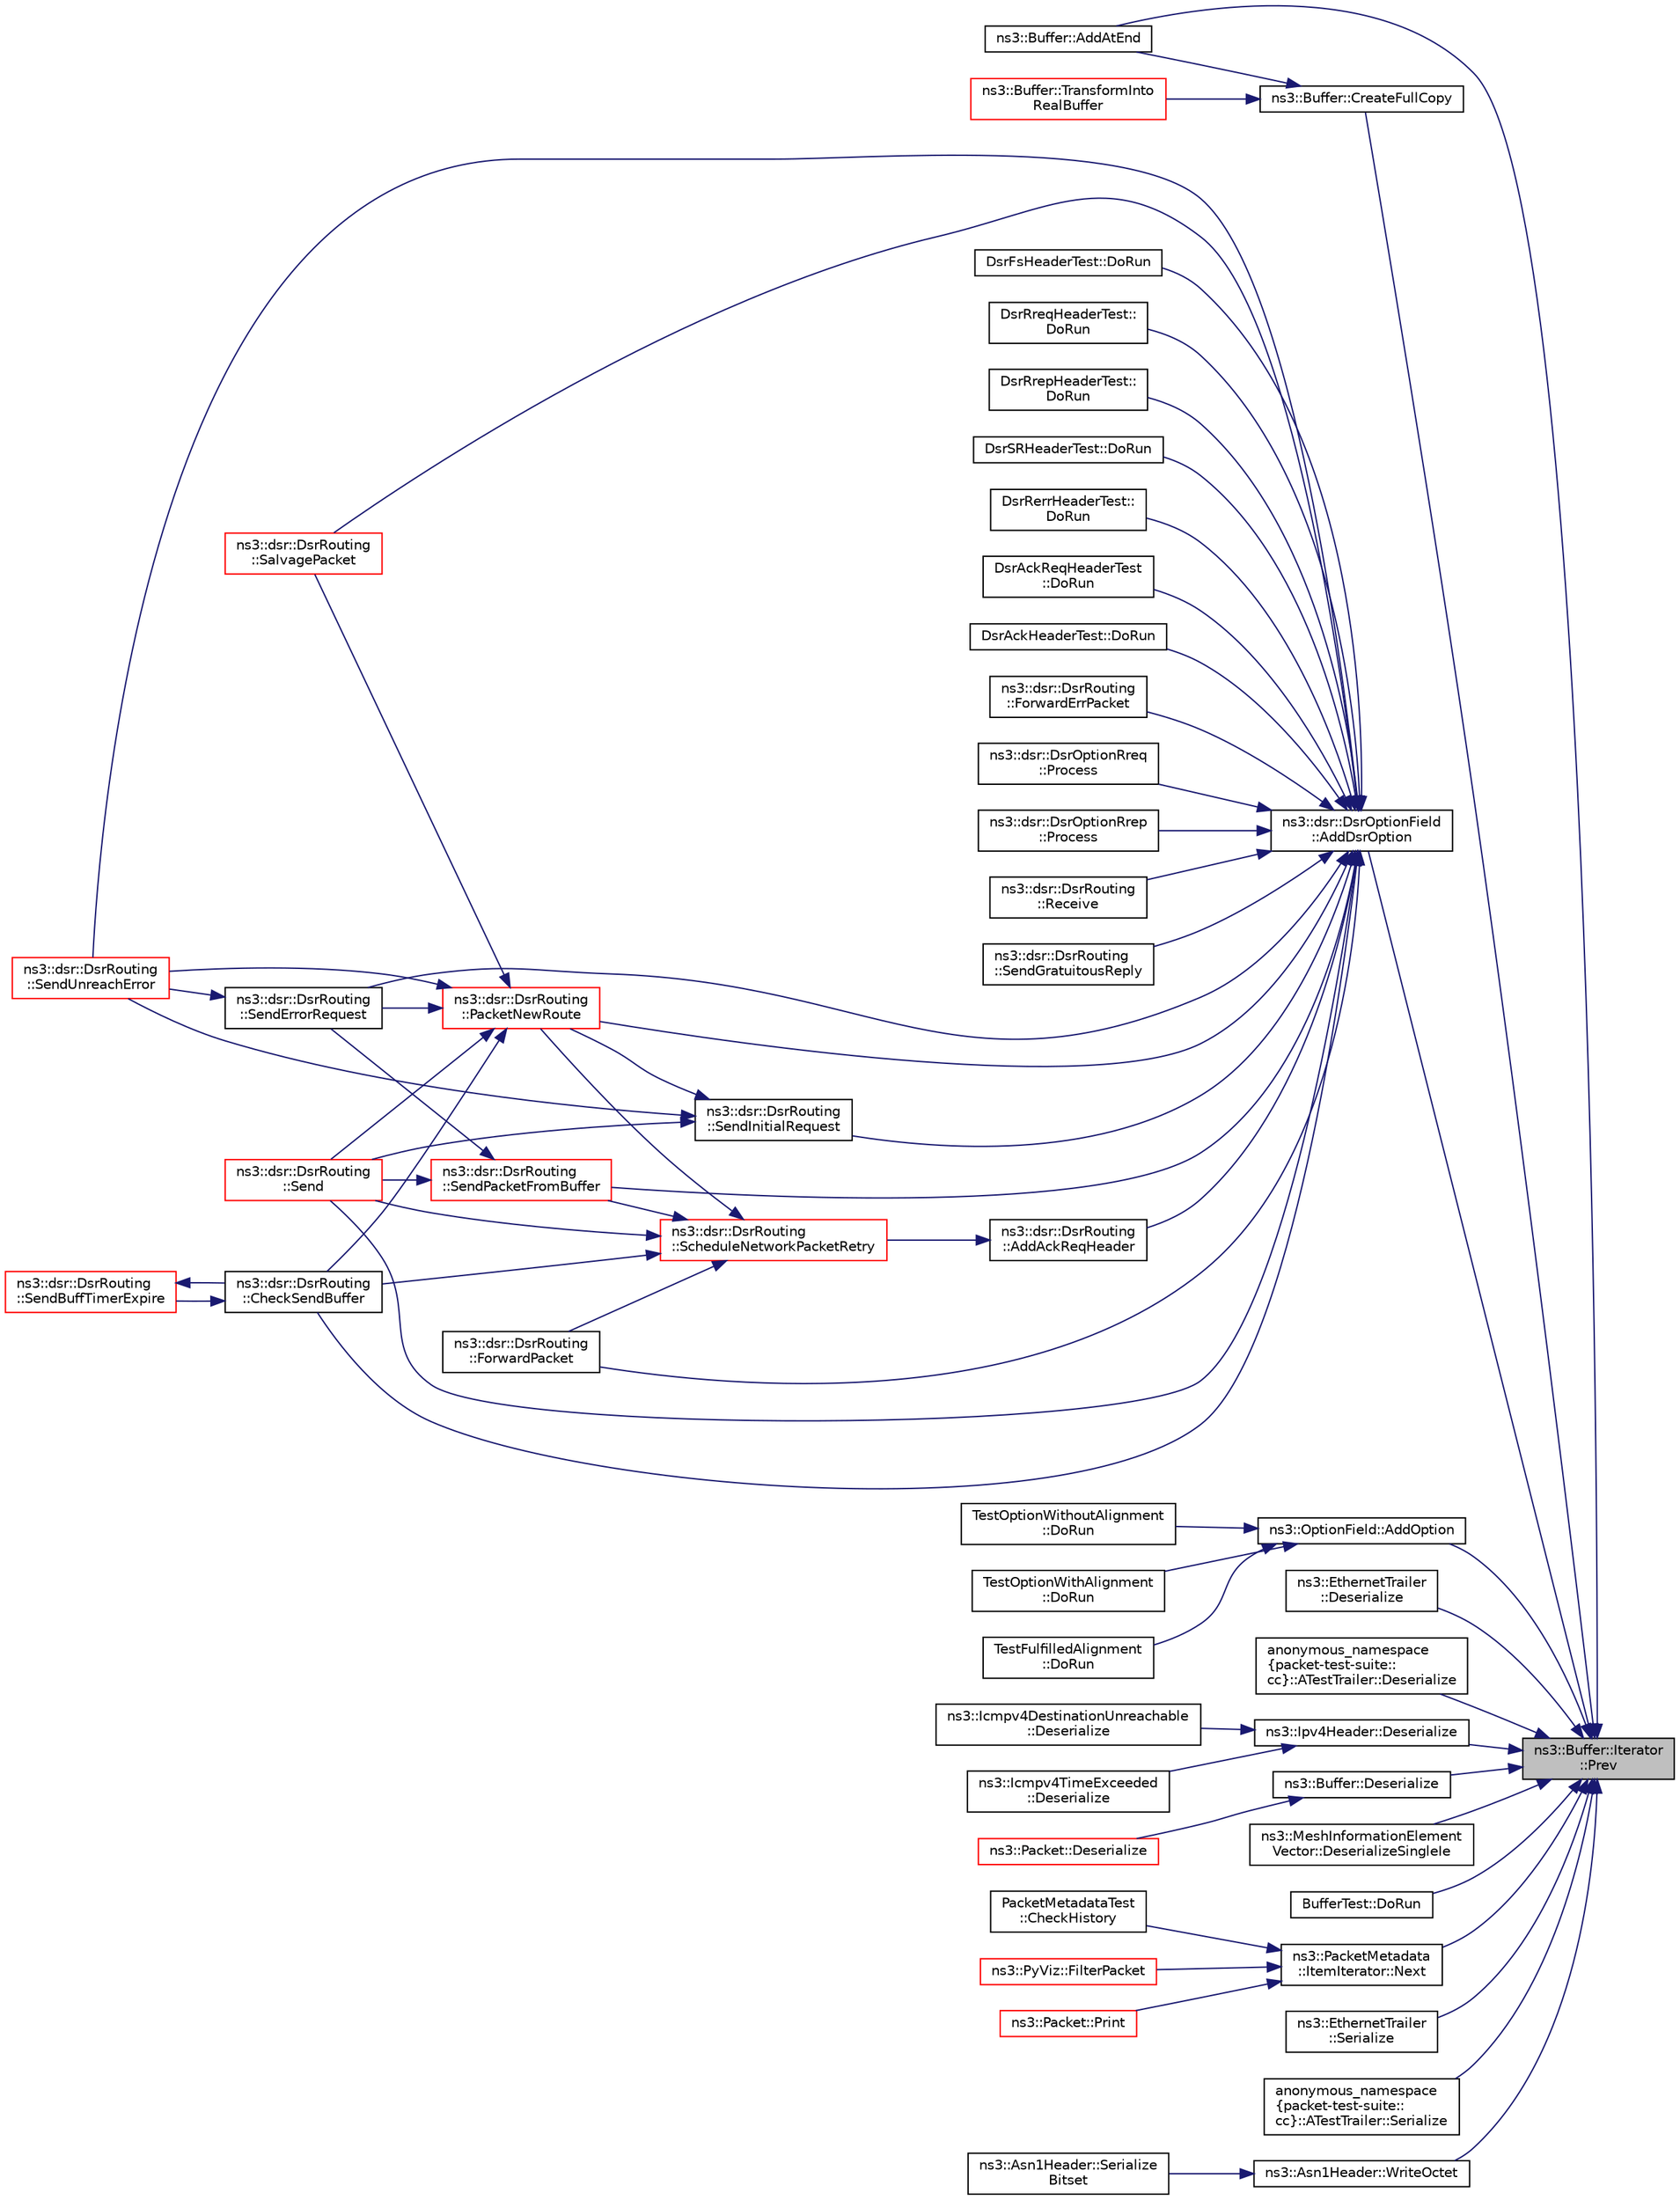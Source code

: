 digraph "ns3::Buffer::Iterator::Prev"
{
 // LATEX_PDF_SIZE
  edge [fontname="Helvetica",fontsize="10",labelfontname="Helvetica",labelfontsize="10"];
  node [fontname="Helvetica",fontsize="10",shape=record];
  rankdir="RL";
  Node1 [label="ns3::Buffer::Iterator\l::Prev",height=0.2,width=0.4,color="black", fillcolor="grey75", style="filled", fontcolor="black",tooltip="go backward by one byte"];
  Node1 -> Node2 [dir="back",color="midnightblue",fontsize="10",style="solid",fontname="Helvetica"];
  Node2 [label="ns3::Buffer::AddAtEnd",height=0.2,width=0.4,color="black", fillcolor="white", style="filled",URL="$classns3_1_1_buffer.html#a60211196881cfccb64f67d71449eda83",tooltip=" "];
  Node1 -> Node3 [dir="back",color="midnightblue",fontsize="10",style="solid",fontname="Helvetica"];
  Node3 [label="ns3::dsr::DsrOptionField\l::AddDsrOption",height=0.2,width=0.4,color="black", fillcolor="white", style="filled",URL="$classns3_1_1dsr_1_1_dsr_option_field.html#acd03d07018e22f5e2b23975fae84fb3c",tooltip="Serialize the option, prepending pad1 or padn option as necessary."];
  Node3 -> Node4 [dir="back",color="midnightblue",fontsize="10",style="solid",fontname="Helvetica"];
  Node4 [label="ns3::dsr::DsrRouting\l::AddAckReqHeader",height=0.2,width=0.4,color="black", fillcolor="white", style="filled",URL="$classns3_1_1dsr_1_1_dsr_routing.html#a8ce910f1c56dc238ff98117c784c4541",tooltip="This function is called to add ack request header for network acknowledgement."];
  Node4 -> Node5 [dir="back",color="midnightblue",fontsize="10",style="solid",fontname="Helvetica"];
  Node5 [label="ns3::dsr::DsrRouting\l::ScheduleNetworkPacketRetry",height=0.2,width=0.4,color="red", fillcolor="white", style="filled",URL="$classns3_1_1dsr_1_1_dsr_routing.html#a6a18c6baa374d5e6a68f8952d1afdb13",tooltip="Schedule the packet retransmission based on network layer acknowledgment."];
  Node5 -> Node6 [dir="back",color="midnightblue",fontsize="10",style="solid",fontname="Helvetica"];
  Node6 [label="ns3::dsr::DsrRouting\l::CheckSendBuffer",height=0.2,width=0.4,color="black", fillcolor="white", style="filled",URL="$classns3_1_1dsr_1_1_dsr_routing.html#a03ace9023e9fe58434dc004123c7d9e0",tooltip="Check the send buffer of packets with route when send buffer timer expire."];
  Node6 -> Node7 [dir="back",color="midnightblue",fontsize="10",style="solid",fontname="Helvetica"];
  Node7 [label="ns3::dsr::DsrRouting\l::SendBuffTimerExpire",height=0.2,width=0.4,color="red", fillcolor="white", style="filled",URL="$classns3_1_1dsr_1_1_dsr_routing.html#a10273aec775b5cf12eafb03ee46c4397",tooltip="The send buffer timer expire."];
  Node7 -> Node6 [dir="back",color="midnightblue",fontsize="10",style="solid",fontname="Helvetica"];
  Node5 -> Node9 [dir="back",color="midnightblue",fontsize="10",style="solid",fontname="Helvetica"];
  Node9 [label="ns3::dsr::DsrRouting\l::ForwardPacket",height=0.2,width=0.4,color="black", fillcolor="white", style="filled",URL="$classns3_1_1dsr_1_1_dsr_routing.html#acae8a2eb510c8c9331104ab2aff29591",tooltip="Forward the packet using the route saved in the source route option header."];
  Node5 -> Node11 [dir="back",color="midnightblue",fontsize="10",style="solid",fontname="Helvetica"];
  Node11 [label="ns3::dsr::DsrRouting\l::PacketNewRoute",height=0.2,width=0.4,color="red", fillcolor="white", style="filled",URL="$classns3_1_1dsr_1_1_dsr_routing.html#ae70ab39db551d1d81afc081196f78017",tooltip="When route vector corrupted, originate a new packet, normally not happening."];
  Node11 -> Node6 [dir="back",color="midnightblue",fontsize="10",style="solid",fontname="Helvetica"];
  Node11 -> Node24 [dir="back",color="midnightblue",fontsize="10",style="solid",fontname="Helvetica"];
  Node24 [label="ns3::dsr::DsrRouting\l::SalvagePacket",height=0.2,width=0.4,color="red", fillcolor="white", style="filled",URL="$classns3_1_1dsr_1_1_dsr_routing.html#a83dd51056e4e48ad538ff41fda129272",tooltip="Salvage the packet which has been transmitted for 3 times."];
  Node11 -> Node19 [dir="back",color="midnightblue",fontsize="10",style="solid",fontname="Helvetica"];
  Node19 [label="ns3::dsr::DsrRouting\l::Send",height=0.2,width=0.4,color="red", fillcolor="white", style="filled",URL="$classns3_1_1dsr_1_1_dsr_routing.html#af67eeb07193d10db8308cb4ecbe08b02",tooltip="This function is called by higher layer protocol when sending packets."];
  Node11 -> Node14 [dir="back",color="midnightblue",fontsize="10",style="solid",fontname="Helvetica"];
  Node14 [label="ns3::dsr::DsrRouting\l::SendErrorRequest",height=0.2,width=0.4,color="black", fillcolor="white", style="filled",URL="$classns3_1_1dsr_1_1_dsr_routing.html#ae2100978eb9447540ceceeda17e95cea",tooltip="Send the error request packet."];
  Node14 -> Node15 [dir="back",color="midnightblue",fontsize="10",style="solid",fontname="Helvetica"];
  Node15 [label="ns3::dsr::DsrRouting\l::SendUnreachError",height=0.2,width=0.4,color="red", fillcolor="white", style="filled",URL="$classns3_1_1dsr_1_1_dsr_routing.html#ace5dd08bac91fa199ddfac7e81125a62",tooltip="This function is responsible for sending error packets in case of break link to next hop."];
  Node11 -> Node15 [dir="back",color="midnightblue",fontsize="10",style="solid",fontname="Helvetica"];
  Node5 -> Node19 [dir="back",color="midnightblue",fontsize="10",style="solid",fontname="Helvetica"];
  Node5 -> Node22 [dir="back",color="midnightblue",fontsize="10",style="solid",fontname="Helvetica"];
  Node22 [label="ns3::dsr::DsrRouting\l::SendPacketFromBuffer",height=0.2,width=0.4,color="red", fillcolor="white", style="filled",URL="$classns3_1_1dsr_1_1_dsr_routing.html#a1a862a16f3a5527f9425763864ac3e80",tooltip="This function is responsible for sending out data packets when have route, if no route found,..."];
  Node22 -> Node19 [dir="back",color="midnightblue",fontsize="10",style="solid",fontname="Helvetica"];
  Node22 -> Node14 [dir="back",color="midnightblue",fontsize="10",style="solid",fontname="Helvetica"];
  Node3 -> Node6 [dir="back",color="midnightblue",fontsize="10",style="solid",fontname="Helvetica"];
  Node3 -> Node27 [dir="back",color="midnightblue",fontsize="10",style="solid",fontname="Helvetica"];
  Node27 [label="DsrFsHeaderTest::DoRun",height=0.2,width=0.4,color="black", fillcolor="white", style="filled",URL="$class_dsr_fs_header_test.html#ac2495c11d1b567cebc81c0b0668f88b6",tooltip="Implementation to actually run this TestCase."];
  Node3 -> Node28 [dir="back",color="midnightblue",fontsize="10",style="solid",fontname="Helvetica"];
  Node28 [label="DsrRreqHeaderTest::\lDoRun",height=0.2,width=0.4,color="black", fillcolor="white", style="filled",URL="$class_dsr_rreq_header_test.html#a546254bf7a2dd9ca3a24a14aca40e7a1",tooltip="Implementation to actually run this TestCase."];
  Node3 -> Node29 [dir="back",color="midnightblue",fontsize="10",style="solid",fontname="Helvetica"];
  Node29 [label="DsrRrepHeaderTest::\lDoRun",height=0.2,width=0.4,color="black", fillcolor="white", style="filled",URL="$class_dsr_rrep_header_test.html#a685b273a478bf8127b59298e7a044223",tooltip="Implementation to actually run this TestCase."];
  Node3 -> Node30 [dir="back",color="midnightblue",fontsize="10",style="solid",fontname="Helvetica"];
  Node30 [label="DsrSRHeaderTest::DoRun",height=0.2,width=0.4,color="black", fillcolor="white", style="filled",URL="$class_dsr_s_r_header_test.html#a7f10b3b32642bb39c26a1a4110b54e21",tooltip="Implementation to actually run this TestCase."];
  Node3 -> Node31 [dir="back",color="midnightblue",fontsize="10",style="solid",fontname="Helvetica"];
  Node31 [label="DsrRerrHeaderTest::\lDoRun",height=0.2,width=0.4,color="black", fillcolor="white", style="filled",URL="$class_dsr_rerr_header_test.html#abdf1fd4faf140d4e2221eaae0d15b584",tooltip="Implementation to actually run this TestCase."];
  Node3 -> Node32 [dir="back",color="midnightblue",fontsize="10",style="solid",fontname="Helvetica"];
  Node32 [label="DsrAckReqHeaderTest\l::DoRun",height=0.2,width=0.4,color="black", fillcolor="white", style="filled",URL="$class_dsr_ack_req_header_test.html#a9980d99728b35454708ad7aef4046226",tooltip="Implementation to actually run this TestCase."];
  Node3 -> Node33 [dir="back",color="midnightblue",fontsize="10",style="solid",fontname="Helvetica"];
  Node33 [label="DsrAckHeaderTest::DoRun",height=0.2,width=0.4,color="black", fillcolor="white", style="filled",URL="$class_dsr_ack_header_test.html#a2e6ece48c16a167b15c3753d2c0fbb05",tooltip="Implementation to actually run this TestCase."];
  Node3 -> Node34 [dir="back",color="midnightblue",fontsize="10",style="solid",fontname="Helvetica"];
  Node34 [label="ns3::dsr::DsrRouting\l::ForwardErrPacket",height=0.2,width=0.4,color="black", fillcolor="white", style="filled",URL="$classns3_1_1dsr_1_1_dsr_routing.html#a2c5629706b8a73cce84964231ac93d6b",tooltip="This function is responsible for forwarding error packets along the route."];
  Node3 -> Node9 [dir="back",color="midnightblue",fontsize="10",style="solid",fontname="Helvetica"];
  Node3 -> Node11 [dir="back",color="midnightblue",fontsize="10",style="solid",fontname="Helvetica"];
  Node3 -> Node35 [dir="back",color="midnightblue",fontsize="10",style="solid",fontname="Helvetica"];
  Node35 [label="ns3::dsr::DsrOptionRreq\l::Process",height=0.2,width=0.4,color="black", fillcolor="white", style="filled",URL="$classns3_1_1dsr_1_1_dsr_option_rreq.html#a439e889d11973e48e3674c6e86aaee99",tooltip="Process method."];
  Node3 -> Node36 [dir="back",color="midnightblue",fontsize="10",style="solid",fontname="Helvetica"];
  Node36 [label="ns3::dsr::DsrOptionRrep\l::Process",height=0.2,width=0.4,color="black", fillcolor="white", style="filled",URL="$classns3_1_1dsr_1_1_dsr_option_rrep.html#a79ff29fe60c7c62ac99ca0da8c0a820f",tooltip="Process method."];
  Node3 -> Node37 [dir="back",color="midnightblue",fontsize="10",style="solid",fontname="Helvetica"];
  Node37 [label="ns3::dsr::DsrRouting\l::Receive",height=0.2,width=0.4,color="black", fillcolor="white", style="filled",URL="$classns3_1_1dsr_1_1_dsr_routing.html#a4908cdae502d8bdca8a244d4420311e6",tooltip=" "];
  Node3 -> Node24 [dir="back",color="midnightblue",fontsize="10",style="solid",fontname="Helvetica"];
  Node3 -> Node19 [dir="back",color="midnightblue",fontsize="10",style="solid",fontname="Helvetica"];
  Node3 -> Node14 [dir="back",color="midnightblue",fontsize="10",style="solid",fontname="Helvetica"];
  Node3 -> Node38 [dir="back",color="midnightblue",fontsize="10",style="solid",fontname="Helvetica"];
  Node38 [label="ns3::dsr::DsrRouting\l::SendGratuitousReply",height=0.2,width=0.4,color="black", fillcolor="white", style="filled",URL="$classns3_1_1dsr_1_1_dsr_routing.html#a780988be538d2a1030d127f1d3c7932c",tooltip="Send the gratuitous reply."];
  Node3 -> Node23 [dir="back",color="midnightblue",fontsize="10",style="solid",fontname="Helvetica"];
  Node23 [label="ns3::dsr::DsrRouting\l::SendInitialRequest",height=0.2,width=0.4,color="black", fillcolor="white", style="filled",URL="$classns3_1_1dsr_1_1_dsr_routing.html#a74777d1806e768fccc1c2fe169b42c98",tooltip="Broadcast the route request packet in subnet."];
  Node23 -> Node11 [dir="back",color="midnightblue",fontsize="10",style="solid",fontname="Helvetica"];
  Node23 -> Node19 [dir="back",color="midnightblue",fontsize="10",style="solid",fontname="Helvetica"];
  Node23 -> Node15 [dir="back",color="midnightblue",fontsize="10",style="solid",fontname="Helvetica"];
  Node3 -> Node22 [dir="back",color="midnightblue",fontsize="10",style="solid",fontname="Helvetica"];
  Node3 -> Node15 [dir="back",color="midnightblue",fontsize="10",style="solid",fontname="Helvetica"];
  Node1 -> Node39 [dir="back",color="midnightblue",fontsize="10",style="solid",fontname="Helvetica"];
  Node39 [label="ns3::OptionField::AddOption",height=0.2,width=0.4,color="black", fillcolor="white", style="filled",URL="$classns3_1_1_option_field.html#a18f71368fbded356322e1eaebb01cd27",tooltip="Serialize the option, prepending pad1 or padn option as necessary."];
  Node39 -> Node40 [dir="back",color="midnightblue",fontsize="10",style="solid",fontname="Helvetica"];
  Node40 [label="TestOptionWithoutAlignment\l::DoRun",height=0.2,width=0.4,color="black", fillcolor="white", style="filled",URL="$class_test_option_without_alignment.html#a23bf45b7de739a1c5b2521dee904e95b",tooltip="Implementation to actually run this TestCase."];
  Node39 -> Node41 [dir="back",color="midnightblue",fontsize="10",style="solid",fontname="Helvetica"];
  Node41 [label="TestOptionWithAlignment\l::DoRun",height=0.2,width=0.4,color="black", fillcolor="white", style="filled",URL="$class_test_option_with_alignment.html#ae7937fcdd2ae8bc2790c5d7841ca22cb",tooltip="Implementation to actually run this TestCase."];
  Node39 -> Node42 [dir="back",color="midnightblue",fontsize="10",style="solid",fontname="Helvetica"];
  Node42 [label="TestFulfilledAlignment\l::DoRun",height=0.2,width=0.4,color="black", fillcolor="white", style="filled",URL="$class_test_fulfilled_alignment.html#a5dbd0147961608bca7a80c0cd08d8f81",tooltip="Implementation to actually run this TestCase."];
  Node1 -> Node43 [dir="back",color="midnightblue",fontsize="10",style="solid",fontname="Helvetica"];
  Node43 [label="ns3::Buffer::CreateFullCopy",height=0.2,width=0.4,color="black", fillcolor="white", style="filled",URL="$classns3_1_1_buffer.html#a7abfb0fd24f39d23519b3280e1a7f404",tooltip="Create a full copy of the buffer, including all the internal structures."];
  Node43 -> Node2 [dir="back",color="midnightblue",fontsize="10",style="solid",fontname="Helvetica"];
  Node43 -> Node44 [dir="back",color="midnightblue",fontsize="10",style="solid",fontname="Helvetica"];
  Node44 [label="ns3::Buffer::TransformInto\lRealBuffer",height=0.2,width=0.4,color="red", fillcolor="white", style="filled",URL="$classns3_1_1_buffer.html#a9fbe991a748804cf7b9069d0500ddcc7",tooltip="Transform a \"Virtual byte buffer\" into a \"Real byte buffer\"."];
  Node1 -> Node60 [dir="back",color="midnightblue",fontsize="10",style="solid",fontname="Helvetica"];
  Node60 [label="ns3::EthernetTrailer\l::Deserialize",height=0.2,width=0.4,color="black", fillcolor="white", style="filled",URL="$classns3_1_1_ethernet_trailer.html#a5fae2c1d9c5dc8e4c60d6fae0df7404d",tooltip=" "];
  Node1 -> Node61 [dir="back",color="midnightblue",fontsize="10",style="solid",fontname="Helvetica"];
  Node61 [label="anonymous_namespace\l\{packet-test-suite::\lcc\}::ATestTrailer::Deserialize",height=0.2,width=0.4,color="black", fillcolor="white", style="filled",URL="$classanonymous__namespace_02packet-test-suite_8cc_03_1_1_a_test_trailer.html#acb4f8d7c71741bdf3588016c8c780854",tooltip=" "];
  Node1 -> Node62 [dir="back",color="midnightblue",fontsize="10",style="solid",fontname="Helvetica"];
  Node62 [label="ns3::Ipv4Header::Deserialize",height=0.2,width=0.4,color="black", fillcolor="white", style="filled",URL="$classns3_1_1_ipv4_header.html#a4c079e939ba868855ba1fab9e1b0e987",tooltip=" "];
  Node62 -> Node63 [dir="back",color="midnightblue",fontsize="10",style="solid",fontname="Helvetica"];
  Node63 [label="ns3::Icmpv4DestinationUnreachable\l::Deserialize",height=0.2,width=0.4,color="black", fillcolor="white", style="filled",URL="$classns3_1_1_icmpv4_destination_unreachable.html#ab27e34a3e2436724ebb483d8acd58ea7",tooltip=" "];
  Node62 -> Node64 [dir="back",color="midnightblue",fontsize="10",style="solid",fontname="Helvetica"];
  Node64 [label="ns3::Icmpv4TimeExceeded\l::Deserialize",height=0.2,width=0.4,color="black", fillcolor="white", style="filled",URL="$classns3_1_1_icmpv4_time_exceeded.html#a593880fbc22985333cbfb9def08aeca5",tooltip=" "];
  Node1 -> Node65 [dir="back",color="midnightblue",fontsize="10",style="solid",fontname="Helvetica"];
  Node65 [label="ns3::Buffer::Deserialize",height=0.2,width=0.4,color="black", fillcolor="white", style="filled",URL="$classns3_1_1_buffer.html#add89f12664174aa29c08264af66437ad",tooltip=" "];
  Node65 -> Node66 [dir="back",color="midnightblue",fontsize="10",style="solid",fontname="Helvetica"];
  Node66 [label="ns3::Packet::Deserialize",height=0.2,width=0.4,color="red", fillcolor="white", style="filled",URL="$classns3_1_1_packet.html#a196f5609e8b04efef405cab130612151",tooltip="Deserializes a packet."];
  Node1 -> Node68 [dir="back",color="midnightblue",fontsize="10",style="solid",fontname="Helvetica"];
  Node68 [label="ns3::MeshInformationElement\lVector::DeserializeSingleIe",height=0.2,width=0.4,color="black", fillcolor="white", style="filled",URL="$classns3_1_1_mesh_information_element_vector.html#afc490f34bbbeb9cf3738fc8a491c38f7",tooltip="Needed when you try to deserialize a lonely IE inside other header."];
  Node1 -> Node52 [dir="back",color="midnightblue",fontsize="10",style="solid",fontname="Helvetica"];
  Node52 [label="BufferTest::DoRun",height=0.2,width=0.4,color="black", fillcolor="white", style="filled",URL="$class_buffer_test.html#a4ffd025f50c962366167daef7df0ac58",tooltip="Implementation to actually run this TestCase."];
  Node1 -> Node69 [dir="back",color="midnightblue",fontsize="10",style="solid",fontname="Helvetica"];
  Node69 [label="ns3::PacketMetadata\l::ItemIterator::Next",height=0.2,width=0.4,color="black", fillcolor="white", style="filled",URL="$classns3_1_1_packet_metadata_1_1_item_iterator.html#a3d59a1673dca4338f41d3c788ccd3e10",tooltip="Retrieve the next metadata item."];
  Node69 -> Node70 [dir="back",color="midnightblue",fontsize="10",style="solid",fontname="Helvetica"];
  Node70 [label="PacketMetadataTest\l::CheckHistory",height=0.2,width=0.4,color="black", fillcolor="white", style="filled",URL="$class_packet_metadata_test.html#a22fae7ba6557ced42238625fc0ccc623",tooltip="Checks the packet header and trailer history."];
  Node69 -> Node71 [dir="back",color="midnightblue",fontsize="10",style="solid",fontname="Helvetica"];
  Node71 [label="ns3::PyViz::FilterPacket",height=0.2,width=0.4,color="red", fillcolor="white", style="filled",URL="$classns3_1_1_py_viz.html#ad92f800fa5f75fc22531f572fe38095d",tooltip="Filter packet function."];
  Node69 -> Node92 [dir="back",color="midnightblue",fontsize="10",style="solid",fontname="Helvetica"];
  Node92 [label="ns3::Packet::Print",height=0.2,width=0.4,color="red", fillcolor="white", style="filled",URL="$classns3_1_1_packet.html#ad25486a838ac04533c83ff600d84546f",tooltip="Print the packet contents."];
  Node1 -> Node110 [dir="back",color="midnightblue",fontsize="10",style="solid",fontname="Helvetica"];
  Node110 [label="ns3::EthernetTrailer\l::Serialize",height=0.2,width=0.4,color="black", fillcolor="white", style="filled",URL="$classns3_1_1_ethernet_trailer.html#a57340a97acdb7eacc049278b7a7babab",tooltip=" "];
  Node1 -> Node111 [dir="back",color="midnightblue",fontsize="10",style="solid",fontname="Helvetica"];
  Node111 [label="anonymous_namespace\l\{packet-test-suite::\lcc\}::ATestTrailer::Serialize",height=0.2,width=0.4,color="black", fillcolor="white", style="filled",URL="$classanonymous__namespace_02packet-test-suite_8cc_03_1_1_a_test_trailer.html#ab1a3026f000079f2c85b44a700b1d820",tooltip=" "];
  Node1 -> Node112 [dir="back",color="midnightblue",fontsize="10",style="solid",fontname="Helvetica"];
  Node112 [label="ns3::Asn1Header::WriteOctet",height=0.2,width=0.4,color="black", fillcolor="white", style="filled",URL="$classns3_1_1_asn1_header.html#a2e699078b1a3af75a7008ef94bedb1c6",tooltip="Function to write in m_serializationResult, after resizing its size."];
  Node112 -> Node113 [dir="back",color="midnightblue",fontsize="10",style="solid",fontname="Helvetica"];
  Node113 [label="ns3::Asn1Header::Serialize\lBitset",height=0.2,width=0.4,color="black", fillcolor="white", style="filled",URL="$classns3_1_1_asn1_header.html#a346f55b977bd38b9ef0dbc75c44744b2",tooltip="Serialize a bitset."];
}

